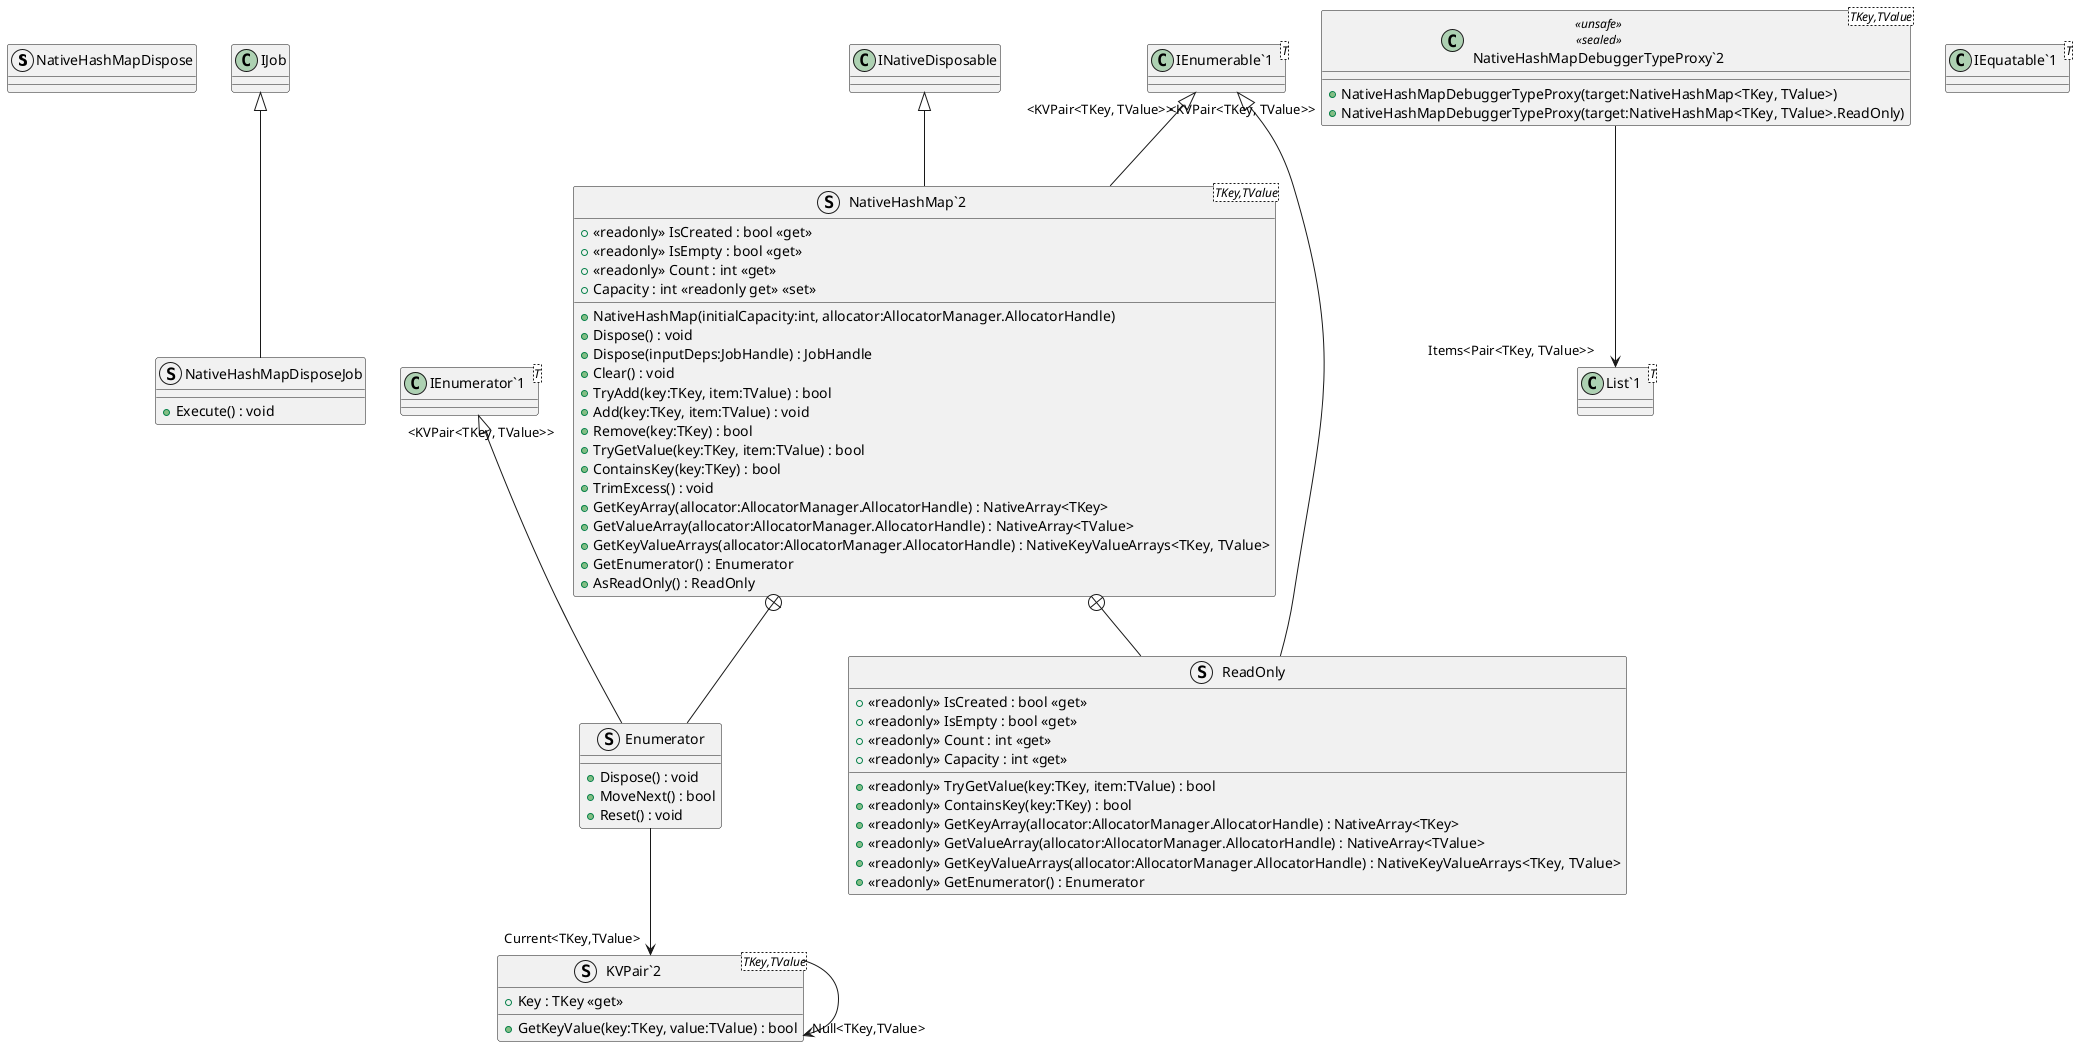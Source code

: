 @startuml
struct NativeHashMapDispose {
}
struct NativeHashMapDisposeJob {
    + Execute() : void
}
struct "KVPair`2"<TKey,TValue> {
    + Key : TKey <<get>>
    + GetKeyValue(key:TKey, value:TValue) : bool
}
struct "NativeHashMap`2"<TKey,TValue> {
    + NativeHashMap(initialCapacity:int, allocator:AllocatorManager.AllocatorHandle)
    + Dispose() : void
    + Dispose(inputDeps:JobHandle) : JobHandle
    + <<readonly>> IsCreated : bool <<get>>
    + <<readonly>> IsEmpty : bool <<get>>
    + <<readonly>> Count : int <<get>>
    + Capacity : int <<readonly get>> <<set>>
    + Clear() : void
    + TryAdd(key:TKey, item:TValue) : bool
    + Add(key:TKey, item:TValue) : void
    + Remove(key:TKey) : bool
    + TryGetValue(key:TKey, item:TValue) : bool
    + ContainsKey(key:TKey) : bool
    + TrimExcess() : void
    + GetKeyArray(allocator:AllocatorManager.AllocatorHandle) : NativeArray<TKey>
    + GetValueArray(allocator:AllocatorManager.AllocatorHandle) : NativeArray<TValue>
    + GetKeyValueArrays(allocator:AllocatorManager.AllocatorHandle) : NativeKeyValueArrays<TKey, TValue>
    + GetEnumerator() : Enumerator
    + AsReadOnly() : ReadOnly
}
class "NativeHashMapDebuggerTypeProxy`2"<TKey,TValue> <<unsafe>> <<sealed>> {
    + NativeHashMapDebuggerTypeProxy(target:NativeHashMap<TKey, TValue>)
    + NativeHashMapDebuggerTypeProxy(target:NativeHashMap<TKey, TValue>.ReadOnly)
}
class "IEquatable`1"<T> {
}
class "IEnumerable`1"<T> {
}
struct Enumerator {
    + Dispose() : void
    + MoveNext() : bool
    + Reset() : void
}
struct ReadOnly {
    + <<readonly>> IsCreated : bool <<get>>
    + <<readonly>> IsEmpty : bool <<get>>
    + <<readonly>> Count : int <<get>>
    + <<readonly>> Capacity : int <<get>>
    + <<readonly>> TryGetValue(key:TKey, item:TValue) : bool
    + <<readonly>> ContainsKey(key:TKey) : bool
    + <<readonly>> GetKeyArray(allocator:AllocatorManager.AllocatorHandle) : NativeArray<TKey>
    + <<readonly>> GetValueArray(allocator:AllocatorManager.AllocatorHandle) : NativeArray<TValue>
    + <<readonly>> GetKeyValueArrays(allocator:AllocatorManager.AllocatorHandle) : NativeKeyValueArrays<TKey, TValue>
    + <<readonly>> GetEnumerator() : Enumerator
}
class "List`1"<T> {
}
class "IEnumerator`1"<T> {
}
IJob <|-- NativeHashMapDisposeJob
"KVPair`2" --> "Null<TKey,TValue>" "KVPair`2"
INativeDisposable <|-- "NativeHashMap`2"
"IEnumerable`1" "<KVPair<TKey, TValue>>" <|-- "NativeHashMap`2"
"NativeHashMapDebuggerTypeProxy`2" --> "Items<Pair<TKey, TValue>>" "List`1"
"NativeHashMap`2" +-- Enumerator
"IEnumerator`1" "<KVPair<TKey, TValue>>" <|-- Enumerator
Enumerator --> "Current<TKey,TValue>" "KVPair`2"
"NativeHashMap`2" +-- ReadOnly
"IEnumerable`1" "<KVPair<TKey, TValue>>" <|-- ReadOnly
@enduml
